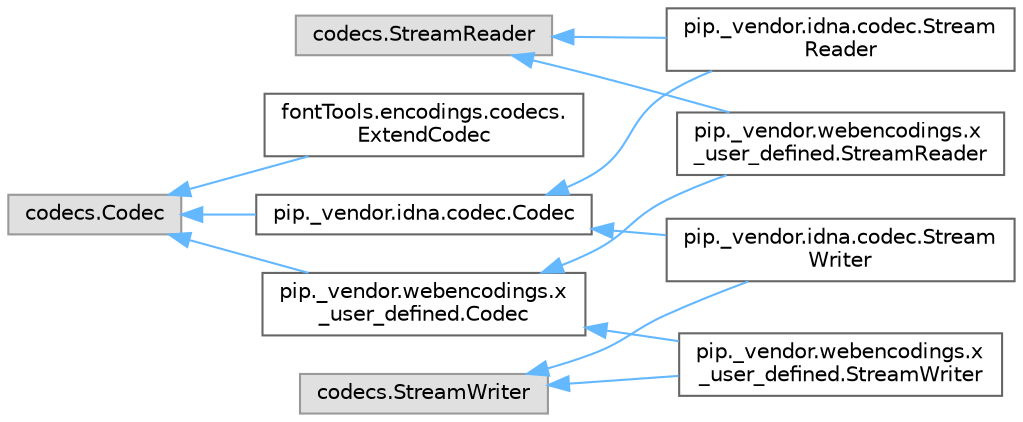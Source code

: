 digraph "Graphical Class Hierarchy"
{
 // LATEX_PDF_SIZE
  bgcolor="transparent";
  edge [fontname=Helvetica,fontsize=10,labelfontname=Helvetica,labelfontsize=10];
  node [fontname=Helvetica,fontsize=10,shape=box,height=0.2,width=0.4];
  rankdir="LR";
  Node0 [id="Node000000",label="codecs.Codec",height=0.2,width=0.4,color="grey60", fillcolor="#E0E0E0", style="filled",tooltip=" "];
  Node0 -> Node1 [id="edge3319_Node000000_Node000001",dir="back",color="steelblue1",style="solid",tooltip=" "];
  Node1 [id="Node000001",label="fontTools.encodings.codecs.\lExtendCodec",height=0.2,width=0.4,color="grey40", fillcolor="white", style="filled",URL="$d1/db4/classfontTools_1_1encodings_1_1codecs_1_1ExtendCodec.html",tooltip=" "];
  Node0 -> Node2 [id="edge3320_Node000000_Node000002",dir="back",color="steelblue1",style="solid",tooltip=" "];
  Node2 [id="Node000002",label="pip._vendor.idna.codec.Codec",height=0.2,width=0.4,color="grey40", fillcolor="white", style="filled",URL="$d4/d49/classpip_1_1__vendor_1_1idna_1_1codec_1_1Codec.html",tooltip=" "];
  Node2 -> Node3 [id="edge3321_Node000002_Node000003",dir="back",color="steelblue1",style="solid",tooltip=" "];
  Node3 [id="Node000003",label="pip._vendor.idna.codec.Stream\lReader",height=0.2,width=0.4,color="grey40", fillcolor="white", style="filled",URL="$dc/d8b/classpip_1_1__vendor_1_1idna_1_1codec_1_1StreamReader.html",tooltip=" "];
  Node2 -> Node9 [id="edge3322_Node000002_Node000009",dir="back",color="steelblue1",style="solid",tooltip=" "];
  Node9 [id="Node000009",label="pip._vendor.idna.codec.Stream\lWriter",height=0.2,width=0.4,color="grey40", fillcolor="white", style="filled",URL="$dc/d1d/classpip_1_1__vendor_1_1idna_1_1codec_1_1StreamWriter.html",tooltip=" "];
  Node0 -> Node6 [id="edge3323_Node000000_Node000006",dir="back",color="steelblue1",style="solid",tooltip=" "];
  Node6 [id="Node000006",label="pip._vendor.webencodings.x\l_user_defined.Codec",height=0.2,width=0.4,color="grey40", fillcolor="white", style="filled",URL="$d7/d7d/classpip_1_1__vendor_1_1webencodings_1_1x__user__defined_1_1Codec.html",tooltip="Codec APIs."];
  Node6 -> Node5 [id="edge3324_Node000006_Node000005",dir="back",color="steelblue1",style="solid",tooltip=" "];
  Node5 [id="Node000005",label="pip._vendor.webencodings.x\l_user_defined.StreamReader",height=0.2,width=0.4,color="grey40", fillcolor="white", style="filled",URL="$de/dc1/classpip_1_1__vendor_1_1webencodings_1_1x__user__defined_1_1StreamReader.html",tooltip=" "];
  Node6 -> Node7 [id="edge3325_Node000006_Node000007",dir="back",color="steelblue1",style="solid",tooltip=" "];
  Node7 [id="Node000007",label="pip._vendor.webencodings.x\l_user_defined.StreamWriter",height=0.2,width=0.4,color="grey40", fillcolor="white", style="filled",URL="$de/de6/classpip_1_1__vendor_1_1webencodings_1_1x__user__defined_1_1StreamWriter.html",tooltip=" "];
  Node4 [id="Node000004",label="codecs.StreamReader",height=0.2,width=0.4,color="grey60", fillcolor="#E0E0E0", style="filled",tooltip=" "];
  Node4 -> Node3 [id="edge3326_Node000004_Node000003",dir="back",color="steelblue1",style="solid",tooltip=" "];
  Node4 -> Node5 [id="edge3327_Node000004_Node000005",dir="back",color="steelblue1",style="solid",tooltip=" "];
  Node8 [id="Node000008",label="codecs.StreamWriter",height=0.2,width=0.4,color="grey60", fillcolor="#E0E0E0", style="filled",tooltip=" "];
  Node8 -> Node9 [id="edge3328_Node000008_Node000009",dir="back",color="steelblue1",style="solid",tooltip=" "];
  Node8 -> Node7 [id="edge3329_Node000008_Node000007",dir="back",color="steelblue1",style="solid",tooltip=" "];
}
